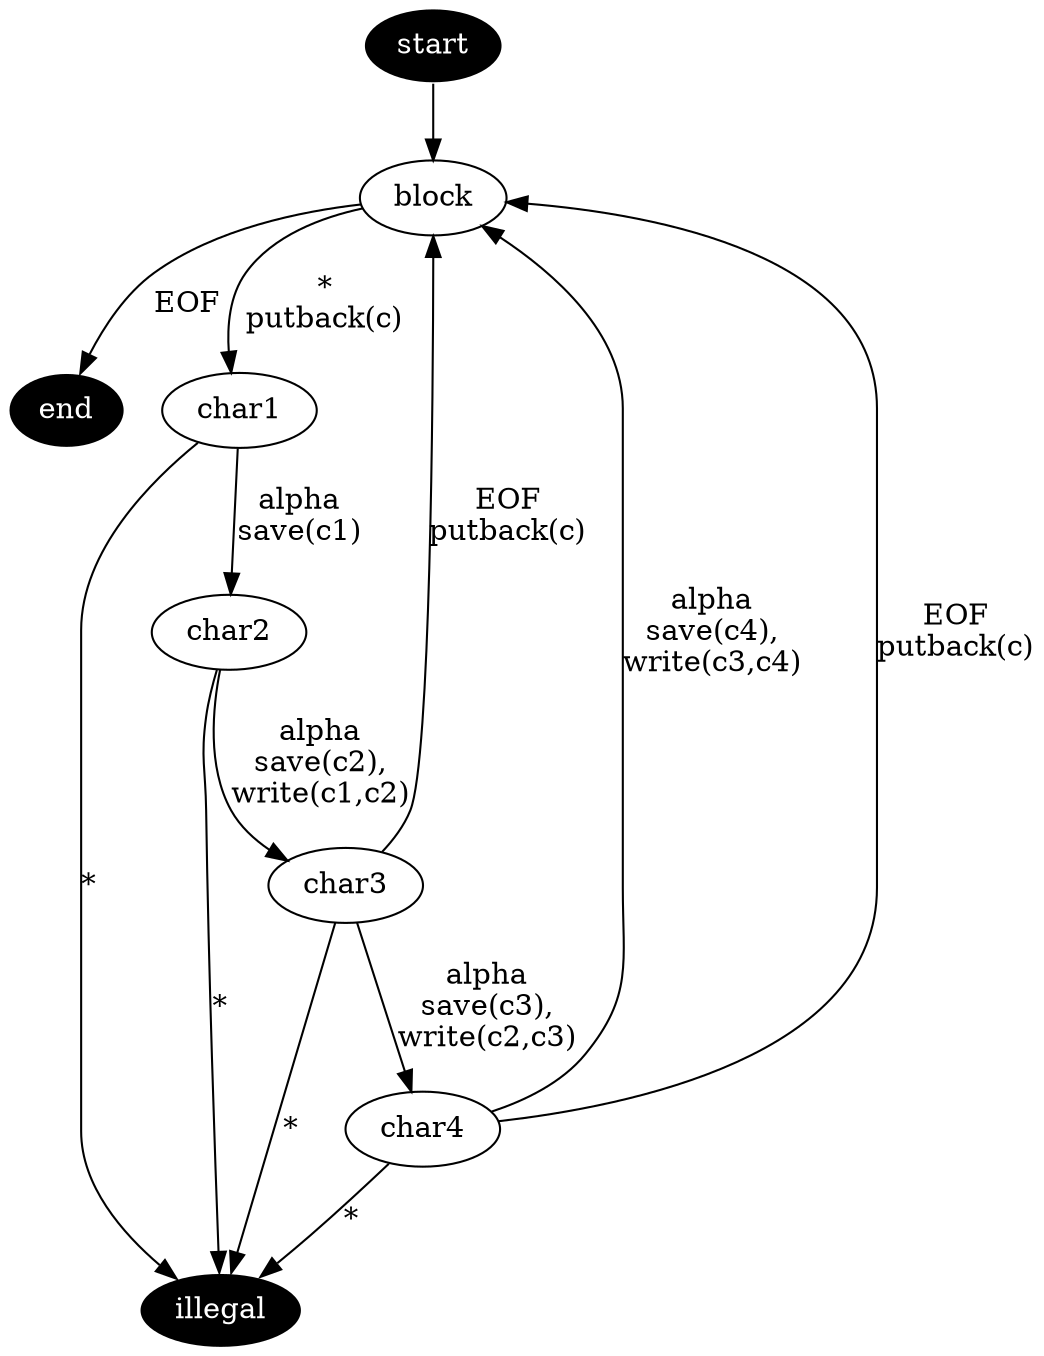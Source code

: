 digraph decode {
	// terminal states
	node [ style = filled; fillcolor = black; color = white; fontcolor = white; ];
	start, end, illegal

	// internal states
	node [ style = filled; fillcolor = white; color = black; fontcolor = black; ];
	block;
	char1, char2, char3, char4;

	// optional states
	//node [ style = dashed; fillcolor = white; color = black; fontcolor = black; ];
	//char4pad;

	// unspecified states
	node [ style = filled; fillcolor = cyan; color = black; fontcolor = black; ];

	start -> block;

	block -> char1 [ label = "*\nputback(c)" ];

	char1 -> char2 [ label = "alpha\nsave(c1)" ];
	char1 -> illegal [ label = "*" ];

	char2 -> char3 [ label = "alpha\nsave(c2),\nwrite(c1,c2)" ];
	char2 -> illegal [ label = "*" ];

	char3 -> char4 [ label = "alpha\nsave(c3),\nwrite(c2,c3)" ];
	char3 -> block [ label = "EOF\nputback(c)" ]
	//char3 -> char4pad [ label = "=", style = dashed; ];
	char3 -> illegal [ label = "*" ];

	char4 -> block [ label = "alpha\nsave(c4),\nwrite(c3,c4)" ];
	char4 -> block [ label = "EOF\nputback(c)" ]
	//char4 -> block [ label = "=\nputback(EOF)", style = dashed; ];
	char4 -> illegal [ label = "*" ];

	//char4pad -> block [ label = "=\nputback(EOF)", style = dashed; ];
	//char4pad -> illegal [ label = "*" ];

	block -> end [ label = "EOF" ];
}
